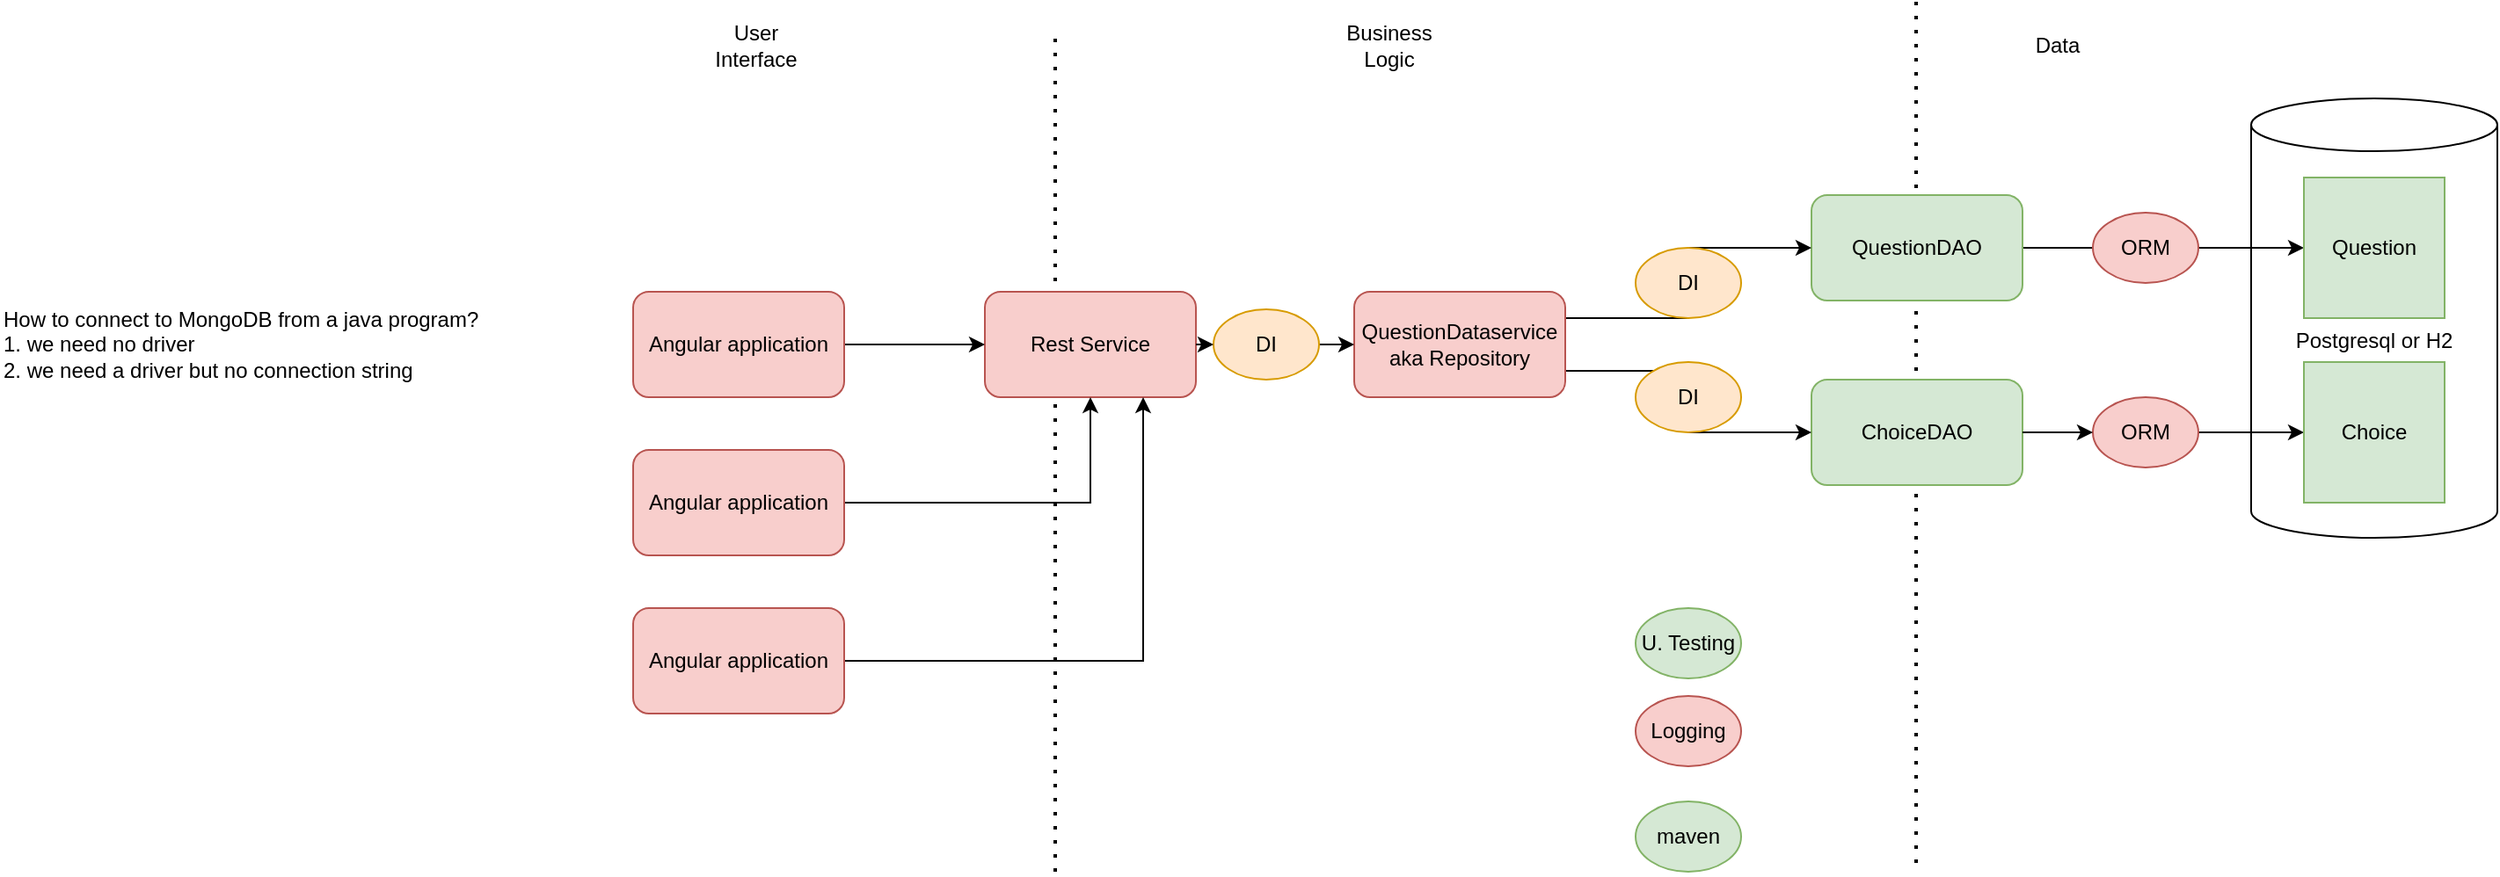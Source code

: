 <mxfile version="14.4.3" type="device" pages="3"><diagram id="Kkv0ApdDEV5jH6EFg98p" name="roadmap"><mxGraphModel dx="4747" dy="867" grid="1" gridSize="10" guides="1" tooltips="1" connect="1" arrows="1" fold="1" page="1" pageScale="1" pageWidth="3300" pageHeight="2339" math="0" shadow="0"><root><mxCell id="0"/><mxCell id="1" parent="0"/><mxCell id="iPCw-N0oo3vk8tLVuGO--15" value="" style="endArrow=none;dashed=1;html=1;dashPattern=1 3;strokeWidth=2;" parent="1" edge="1"><mxGeometry width="50" height="50" relative="1" as="geometry"><mxPoint x="-80" y="590" as="sourcePoint"/><mxPoint x="-80" y="110" as="targetPoint"/></mxGeometry></mxCell><mxCell id="iPCw-N0oo3vk8tLVuGO--32" value="" style="endArrow=none;dashed=1;html=1;dashPattern=1 3;strokeWidth=2;" parent="1" edge="1"><mxGeometry width="50" height="50" relative="1" as="geometry"><mxPoint x="409.5" y="585" as="sourcePoint"/><mxPoint x="409.5" y="95" as="targetPoint"/></mxGeometry></mxCell><mxCell id="iPCw-N0oo3vk8tLVuGO--1" value="Postgresql or H2" style="shape=cylinder3;whiteSpace=wrap;html=1;boundedLbl=1;backgroundOutline=1;size=15;" parent="1" vertex="1"><mxGeometry x="600" y="150" width="140" height="250" as="geometry"/></mxCell><mxCell id="iPCw-N0oo3vk8tLVuGO--4" style="edgeStyle=orthogonalEdgeStyle;rounded=0;orthogonalLoop=1;jettySize=auto;html=1;exitX=1;exitY=0.5;exitDx=0;exitDy=0;" parent="1" source="iPCw-N0oo3vk8tLVuGO--2" target="iPCw-N0oo3vk8tLVuGO--3" edge="1"><mxGeometry relative="1" as="geometry"/></mxCell><mxCell id="iPCw-N0oo3vk8tLVuGO--2" value="QuestionDAO" style="rounded=1;whiteSpace=wrap;html=1;fillColor=#d5e8d4;strokeColor=#82b366;" parent="1" vertex="1"><mxGeometry x="350" y="205" width="120" height="60" as="geometry"/></mxCell><mxCell id="iPCw-N0oo3vk8tLVuGO--3" value="Question" style="whiteSpace=wrap;html=1;aspect=fixed;fillColor=#d5e8d4;strokeColor=#82b366;" parent="1" vertex="1"><mxGeometry x="630" y="195" width="80" height="80" as="geometry"/></mxCell><mxCell id="iPCw-N0oo3vk8tLVuGO--7" style="edgeStyle=orthogonalEdgeStyle;rounded=0;orthogonalLoop=1;jettySize=auto;html=1;exitX=1;exitY=0.5;exitDx=0;exitDy=0;" parent="1" source="iPCw-N0oo3vk8tLVuGO--19" target="iPCw-N0oo3vk8tLVuGO--6" edge="1"><mxGeometry relative="1" as="geometry"/></mxCell><mxCell id="iPCw-N0oo3vk8tLVuGO--5" value="ChoiceDAO" style="rounded=1;whiteSpace=wrap;html=1;fillColor=#d5e8d4;strokeColor=#82b366;" parent="1" vertex="1"><mxGeometry x="350" y="310" width="120" height="60" as="geometry"/></mxCell><mxCell id="iPCw-N0oo3vk8tLVuGO--6" value="Choice" style="whiteSpace=wrap;html=1;aspect=fixed;fillColor=#d5e8d4;strokeColor=#82b366;" parent="1" vertex="1"><mxGeometry x="630" y="300" width="80" height="80" as="geometry"/></mxCell><mxCell id="iPCw-N0oo3vk8tLVuGO--8" value="How to connect to MongoDB from a java program?&lt;br&gt;1. we need no driver&lt;br&gt;2. we need a driver but no connection string" style="text;html=1;strokeColor=none;fillColor=none;align=left;verticalAlign=middle;whiteSpace=wrap;rounded=0;" parent="1" vertex="1"><mxGeometry x="-680" y="280" width="320" height="20" as="geometry"/></mxCell><mxCell id="iPCw-N0oo3vk8tLVuGO--10" style="edgeStyle=orthogonalEdgeStyle;rounded=0;orthogonalLoop=1;jettySize=auto;html=1;exitX=1;exitY=0.25;exitDx=0;exitDy=0;" parent="1" source="iPCw-N0oo3vk8tLVuGO--9" target="iPCw-N0oo3vk8tLVuGO--2" edge="1"><mxGeometry relative="1" as="geometry"/></mxCell><mxCell id="iPCw-N0oo3vk8tLVuGO--11" style="edgeStyle=orthogonalEdgeStyle;rounded=0;orthogonalLoop=1;jettySize=auto;html=1;exitX=1;exitY=0.75;exitDx=0;exitDy=0;entryX=0;entryY=0.5;entryDx=0;entryDy=0;" parent="1" source="iPCw-N0oo3vk8tLVuGO--9" target="iPCw-N0oo3vk8tLVuGO--5" edge="1"><mxGeometry relative="1" as="geometry"/></mxCell><mxCell id="iPCw-N0oo3vk8tLVuGO--9" value="QuestionDataservice&lt;br&gt;aka Repository" style="rounded=1;whiteSpace=wrap;html=1;fillColor=#f8cecc;strokeColor=#b85450;" parent="1" vertex="1"><mxGeometry x="90" y="260" width="120" height="60" as="geometry"/></mxCell><mxCell id="iPCw-N0oo3vk8tLVuGO--13" style="edgeStyle=orthogonalEdgeStyle;rounded=0;orthogonalLoop=1;jettySize=auto;html=1;exitX=1;exitY=0.5;exitDx=0;exitDy=0;entryX=0;entryY=0.5;entryDx=0;entryDy=0;" parent="1" source="iPCw-N0oo3vk8tLVuGO--23" target="iPCw-N0oo3vk8tLVuGO--9" edge="1"><mxGeometry relative="1" as="geometry"/></mxCell><mxCell id="iPCw-N0oo3vk8tLVuGO--12" value="Rest Service" style="rounded=1;whiteSpace=wrap;html=1;fillColor=#f8cecc;strokeColor=#b85450;" parent="1" vertex="1"><mxGeometry x="-120" y="260" width="120" height="60" as="geometry"/></mxCell><mxCell id="iPCw-N0oo3vk8tLVuGO--16" style="edgeStyle=orthogonalEdgeStyle;rounded=0;orthogonalLoop=1;jettySize=auto;html=1;exitX=1;exitY=0.5;exitDx=0;exitDy=0;entryX=0;entryY=0.5;entryDx=0;entryDy=0;" parent="1" source="iPCw-N0oo3vk8tLVuGO--14" target="iPCw-N0oo3vk8tLVuGO--12" edge="1"><mxGeometry relative="1" as="geometry"/></mxCell><mxCell id="iPCw-N0oo3vk8tLVuGO--14" value="Angular application" style="rounded=1;whiteSpace=wrap;html=1;fillColor=#f8cecc;strokeColor=#b85450;" parent="1" vertex="1"><mxGeometry x="-320" y="260" width="120" height="60" as="geometry"/></mxCell><mxCell id="iPCw-N0oo3vk8tLVuGO--18" value="ORM" style="ellipse;whiteSpace=wrap;html=1;align=center;fillColor=#f8cecc;strokeColor=#b85450;" parent="1" vertex="1"><mxGeometry x="510" y="215" width="60" height="40" as="geometry"/></mxCell><mxCell id="iPCw-N0oo3vk8tLVuGO--19" value="ORM" style="ellipse;whiteSpace=wrap;html=1;align=center;fillColor=#f8cecc;strokeColor=#b85450;" parent="1" vertex="1"><mxGeometry x="510" y="320" width="60" height="40" as="geometry"/></mxCell><mxCell id="iPCw-N0oo3vk8tLVuGO--20" style="edgeStyle=orthogonalEdgeStyle;rounded=0;orthogonalLoop=1;jettySize=auto;html=1;exitX=1;exitY=0.5;exitDx=0;exitDy=0;" parent="1" source="iPCw-N0oo3vk8tLVuGO--5" target="iPCw-N0oo3vk8tLVuGO--19" edge="1"><mxGeometry relative="1" as="geometry"><mxPoint x="470" y="340" as="sourcePoint"/><mxPoint x="630" y="340" as="targetPoint"/></mxGeometry></mxCell><mxCell id="iPCw-N0oo3vk8tLVuGO--21" value="DI" style="ellipse;whiteSpace=wrap;html=1;align=center;fillColor=#ffe6cc;strokeColor=#d79b00;" parent="1" vertex="1"><mxGeometry x="250" y="235" width="60" height="40" as="geometry"/></mxCell><mxCell id="iPCw-N0oo3vk8tLVuGO--22" value="DI" style="ellipse;whiteSpace=wrap;html=1;align=center;fillColor=#ffe6cc;strokeColor=#d79b00;" parent="1" vertex="1"><mxGeometry x="250" y="300" width="60" height="40" as="geometry"/></mxCell><mxCell id="iPCw-N0oo3vk8tLVuGO--23" value="DI" style="ellipse;whiteSpace=wrap;html=1;align=center;fillColor=#ffe6cc;strokeColor=#d79b00;" parent="1" vertex="1"><mxGeometry x="10" y="270" width="60" height="40" as="geometry"/></mxCell><mxCell id="iPCw-N0oo3vk8tLVuGO--24" style="edgeStyle=orthogonalEdgeStyle;rounded=0;orthogonalLoop=1;jettySize=auto;html=1;exitX=1;exitY=0.5;exitDx=0;exitDy=0;entryX=0;entryY=0.5;entryDx=0;entryDy=0;" parent="1" source="iPCw-N0oo3vk8tLVuGO--12" target="iPCw-N0oo3vk8tLVuGO--23" edge="1"><mxGeometry relative="1" as="geometry"><mxPoint y="290" as="sourcePoint"/><mxPoint x="90" y="290" as="targetPoint"/></mxGeometry></mxCell><mxCell id="iPCw-N0oo3vk8tLVuGO--25" value="U. Testing" style="ellipse;whiteSpace=wrap;html=1;align=center;fillColor=#d5e8d4;strokeColor=#82b366;" parent="1" vertex="1"><mxGeometry x="250" y="440" width="60" height="40" as="geometry"/></mxCell><mxCell id="iPCw-N0oo3vk8tLVuGO--26" value="Logging" style="ellipse;whiteSpace=wrap;html=1;align=center;fillColor=#f8cecc;strokeColor=#b85450;" parent="1" vertex="1"><mxGeometry x="250" y="490" width="60" height="40" as="geometry"/></mxCell><mxCell id="iPCw-N0oo3vk8tLVuGO--27" value="maven" style="ellipse;whiteSpace=wrap;html=1;align=center;fillColor=#d5e8d4;strokeColor=#82b366;" parent="1" vertex="1"><mxGeometry x="250" y="550" width="60" height="40" as="geometry"/></mxCell><mxCell id="iPCw-N0oo3vk8tLVuGO--29" style="edgeStyle=orthogonalEdgeStyle;rounded=0;orthogonalLoop=1;jettySize=auto;html=1;" parent="1" source="iPCw-N0oo3vk8tLVuGO--28" target="iPCw-N0oo3vk8tLVuGO--12" edge="1"><mxGeometry relative="1" as="geometry"/></mxCell><mxCell id="iPCw-N0oo3vk8tLVuGO--28" value="Angular application" style="rounded=1;whiteSpace=wrap;html=1;fillColor=#f8cecc;strokeColor=#b85450;" parent="1" vertex="1"><mxGeometry x="-320" y="350" width="120" height="60" as="geometry"/></mxCell><mxCell id="iPCw-N0oo3vk8tLVuGO--31" style="edgeStyle=orthogonalEdgeStyle;rounded=0;orthogonalLoop=1;jettySize=auto;html=1;entryX=0.75;entryY=1;entryDx=0;entryDy=0;" parent="1" source="iPCw-N0oo3vk8tLVuGO--30" target="iPCw-N0oo3vk8tLVuGO--12" edge="1"><mxGeometry relative="1" as="geometry"/></mxCell><mxCell id="iPCw-N0oo3vk8tLVuGO--30" value="Angular application" style="rounded=1;whiteSpace=wrap;html=1;fillColor=#f8cecc;strokeColor=#b85450;" parent="1" vertex="1"><mxGeometry x="-320" y="440" width="120" height="60" as="geometry"/></mxCell><mxCell id="iPCw-N0oo3vk8tLVuGO--33" value="Data" style="text;html=1;strokeColor=none;fillColor=none;align=center;verticalAlign=middle;whiteSpace=wrap;rounded=0;" parent="1" vertex="1"><mxGeometry x="470" y="110" width="40" height="20" as="geometry"/></mxCell><mxCell id="iPCw-N0oo3vk8tLVuGO--34" value="Business Logic" style="text;html=1;strokeColor=none;fillColor=none;align=center;verticalAlign=middle;whiteSpace=wrap;rounded=0;" parent="1" vertex="1"><mxGeometry x="90" y="110" width="40" height="20" as="geometry"/></mxCell><mxCell id="iPCw-N0oo3vk8tLVuGO--35" value="User Interface" style="text;html=1;strokeColor=none;fillColor=none;align=center;verticalAlign=middle;whiteSpace=wrap;rounded=0;" parent="1" vertex="1"><mxGeometry x="-270" y="110" width="40" height="20" as="geometry"/></mxCell></root></mxGraphModel></diagram><diagram id="_HJwE6uxq1Sk8v5rZ9CI" name="ORM"><mxGraphModel dx="868" dy="520" grid="1" gridSize="10" guides="1" tooltips="1" connect="1" arrows="1" fold="1" page="1" pageScale="1" pageWidth="3300" pageHeight="2339" math="0" shadow="0"><root><mxCell id="FlCdFFemsUalm9avuRiI-0"/><mxCell id="FlCdFFemsUalm9avuRiI-1" parent="FlCdFFemsUalm9avuRiI-0"/><mxCell id="FlCdFFemsUalm9avuRiI-13" value="Question" style="swimlane;fontStyle=0;align=center;verticalAlign=top;childLayout=stackLayout;horizontal=1;startSize=40;horizontalStack=0;resizeParent=1;resizeParentMax=0;resizeLast=0;collapsible=0;marginBottom=0;html=1;" vertex="1" parent="FlCdFFemsUalm9avuRiI-1"><mxGeometry x="220" y="180" width="140" height="70" as="geometry"/></mxCell><mxCell id="FlCdFFemsUalm9avuRiI-14" value="String title&lt;br&gt;int id" style="text;html=1;strokeColor=none;fillColor=none;align=left;verticalAlign=middle;spacingLeft=4;spacingRight=4;overflow=hidden;rotatable=0;points=[[0,0.5],[1,0.5]];portConstraint=eastwest;" vertex="1" parent="FlCdFFemsUalm9avuRiI-13"><mxGeometry y="40" width="140" height="30" as="geometry"/></mxCell><mxCell id="FlCdFFemsUalm9avuRiI-15" value="QUESTIONS" style="shape=table;html=1;whiteSpace=wrap;startSize=30;container=1;collapsible=0;childLayout=tableLayout;fontStyle=1;align=center;" vertex="1" parent="FlCdFFemsUalm9avuRiI-1"><mxGeometry x="310" y="10" width="180" height="150" as="geometry"/></mxCell><mxCell id="FlCdFFemsUalm9avuRiI-16" value="" style="shape=partialRectangle;html=1;whiteSpace=wrap;collapsible=0;dropTarget=0;pointerEvents=0;fillColor=none;top=0;left=0;bottom=0;right=0;points=[[0,0.5],[1,0.5]];portConstraint=eastwest;" vertex="1" parent="FlCdFFemsUalm9avuRiI-15"><mxGeometry y="30" width="180" height="40" as="geometry"/></mxCell><mxCell id="FlCdFFemsUalm9avuRiI-17" value="id" style="shape=partialRectangle;html=1;whiteSpace=wrap;connectable=0;fillColor=none;top=0;left=0;bottom=0;right=0;overflow=hidden;" vertex="1" parent="FlCdFFemsUalm9avuRiI-16"><mxGeometry width="60" height="40" as="geometry"/></mxCell><mxCell id="FlCdFFemsUalm9avuRiI-18" value="title" style="shape=partialRectangle;html=1;whiteSpace=wrap;connectable=0;fillColor=none;top=0;left=0;bottom=0;right=0;overflow=hidden;" vertex="1" parent="FlCdFFemsUalm9avuRiI-16"><mxGeometry x="60" width="60" height="40" as="geometry"/></mxCell><mxCell id="FlCdFFemsUalm9avuRiI-19" value="..." style="shape=partialRectangle;html=1;whiteSpace=wrap;connectable=0;fillColor=none;top=0;left=0;bottom=0;right=0;overflow=hidden;" vertex="1" parent="FlCdFFemsUalm9avuRiI-16"><mxGeometry x="120" width="60" height="40" as="geometry"/></mxCell><mxCell id="FlCdFFemsUalm9avuRiI-20" value="" style="shape=partialRectangle;html=1;whiteSpace=wrap;collapsible=0;dropTarget=0;pointerEvents=0;fillColor=none;top=0;left=0;bottom=0;right=0;points=[[0,0.5],[1,0.5]];portConstraint=eastwest;" vertex="1" parent="FlCdFFemsUalm9avuRiI-15"><mxGeometry y="70" width="180" height="40" as="geometry"/></mxCell><mxCell id="FlCdFFemsUalm9avuRiI-21" value="" style="shape=partialRectangle;html=1;whiteSpace=wrap;connectable=0;fillColor=none;top=0;left=0;bottom=0;right=0;overflow=hidden;" vertex="1" parent="FlCdFFemsUalm9avuRiI-20"><mxGeometry width="60" height="40" as="geometry"/></mxCell><mxCell id="FlCdFFemsUalm9avuRiI-22" value="" style="shape=partialRectangle;html=1;whiteSpace=wrap;connectable=0;fillColor=none;top=0;left=0;bottom=0;right=0;overflow=hidden;" vertex="1" parent="FlCdFFemsUalm9avuRiI-20"><mxGeometry x="60" width="60" height="40" as="geometry"/></mxCell><mxCell id="FlCdFFemsUalm9avuRiI-23" value="" style="shape=partialRectangle;html=1;whiteSpace=wrap;connectable=0;fillColor=none;top=0;left=0;bottom=0;right=0;overflow=hidden;" vertex="1" parent="FlCdFFemsUalm9avuRiI-20"><mxGeometry x="120" width="60" height="40" as="geometry"/></mxCell><mxCell id="FlCdFFemsUalm9avuRiI-24" value="" style="shape=partialRectangle;html=1;whiteSpace=wrap;collapsible=0;dropTarget=0;pointerEvents=0;fillColor=none;top=0;left=0;bottom=0;right=0;points=[[0,0.5],[1,0.5]];portConstraint=eastwest;" vertex="1" parent="FlCdFFemsUalm9avuRiI-15"><mxGeometry y="110" width="180" height="40" as="geometry"/></mxCell><mxCell id="FlCdFFemsUalm9avuRiI-25" value="" style="shape=partialRectangle;html=1;whiteSpace=wrap;connectable=0;fillColor=none;top=0;left=0;bottom=0;right=0;overflow=hidden;" vertex="1" parent="FlCdFFemsUalm9avuRiI-24"><mxGeometry width="60" height="40" as="geometry"/></mxCell><mxCell id="FlCdFFemsUalm9avuRiI-26" value="" style="shape=partialRectangle;html=1;whiteSpace=wrap;connectable=0;fillColor=none;top=0;left=0;bottom=0;right=0;overflow=hidden;" vertex="1" parent="FlCdFFemsUalm9avuRiI-24"><mxGeometry x="60" width="60" height="40" as="geometry"/></mxCell><mxCell id="FlCdFFemsUalm9avuRiI-27" value="" style="shape=partialRectangle;html=1;whiteSpace=wrap;connectable=0;fillColor=none;top=0;left=0;bottom=0;right=0;overflow=hidden;" vertex="1" parent="FlCdFFemsUalm9avuRiI-24"><mxGeometry x="120" width="60" height="40" as="geometry"/></mxCell><mxCell id="FlCdFFemsUalm9avuRiI-28" value="" style="endArrow=classic;html=1;entryX=0.511;entryY=1.025;entryDx=0;entryDy=0;entryPerimeter=0;exitX=0.364;exitY=0.033;exitDx=0;exitDy=0;exitPerimeter=0;" edge="1" parent="FlCdFFemsUalm9avuRiI-1" source="FlCdFFemsUalm9avuRiI-14" target="FlCdFFemsUalm9avuRiI-24"><mxGeometry width="50" height="50" relative="1" as="geometry"><mxPoint x="370" y="230" as="sourcePoint"/><mxPoint x="580" y="310" as="targetPoint"/></mxGeometry></mxCell><mxCell id="FlCdFFemsUalm9avuRiI-29" value="" style="endArrow=classic;html=1;exitX=0.164;exitY=1.1;exitDx=0;exitDy=0;exitPerimeter=0;entryX=0.111;entryY=1.1;entryDx=0;entryDy=0;entryPerimeter=0;" edge="1" parent="FlCdFFemsUalm9avuRiI-1" source="FlCdFFemsUalm9avuRiI-14" target="FlCdFFemsUalm9avuRiI-24"><mxGeometry width="50" height="50" relative="1" as="geometry"><mxPoint x="270" y="450" as="sourcePoint"/><mxPoint x="320" y="400" as="targetPoint"/></mxGeometry></mxCell></root></mxGraphModel></diagram><diagram id="OqMZz_4tGUsMA8eIbpcT" name="Hibernate"><mxGraphModel dx="868" dy="520" grid="1" gridSize="10" guides="1" tooltips="1" connect="1" arrows="1" fold="1" page="1" pageScale="1" pageWidth="3300" pageHeight="2339" math="0" shadow="0"><root><mxCell id="0qXHUAN5NofsUWZfVxIp-0"/><mxCell id="0qXHUAN5NofsUWZfVxIp-1" parent="0qXHUAN5NofsUWZfVxIp-0"/><mxCell id="0qXHUAN5NofsUWZfVxIp-5" style="edgeStyle=orthogonalEdgeStyle;rounded=0;orthogonalLoop=1;jettySize=auto;html=1;exitX=1;exitY=0.5;exitDx=0;exitDy=0;entryX=0;entryY=0.5;entryDx=0;entryDy=0;" edge="1" parent="0qXHUAN5NofsUWZfVxIp-1" source="0qXHUAN5NofsUWZfVxIp-6" target="0qXHUAN5NofsUWZfVxIp-4"><mxGeometry relative="1" as="geometry"/></mxCell><mxCell id="0qXHUAN5NofsUWZfVxIp-9" style="edgeStyle=orthogonalEdgeStyle;rounded=0;orthogonalLoop=1;jettySize=auto;html=1;exitX=0.5;exitY=0;exitDx=0;exitDy=0;" edge="1" parent="0qXHUAN5NofsUWZfVxIp-1" source="0qXHUAN5NofsUWZfVxIp-2" target="0qXHUAN5NofsUWZfVxIp-8"><mxGeometry relative="1" as="geometry"/></mxCell><mxCell id="0qXHUAN5NofsUWZfVxIp-14" style="edgeStyle=orthogonalEdgeStyle;rounded=0;orthogonalLoop=1;jettySize=auto;html=1;exitX=0.5;exitY=1;exitDx=0;exitDy=0;entryX=0;entryY=0.5;entryDx=0;entryDy=0;entryPerimeter=0;" edge="1" parent="0qXHUAN5NofsUWZfVxIp-1" source="0qXHUAN5NofsUWZfVxIp-2" target="0qXHUAN5NofsUWZfVxIp-13"><mxGeometry relative="1" as="geometry"/></mxCell><mxCell id="0qXHUAN5NofsUWZfVxIp-2" value="instance" style="rounded=0;whiteSpace=wrap;html=1;dashed=1;" vertex="1" parent="0qXHUAN5NofsUWZfVxIp-1"><mxGeometry x="140" y="130" width="120" height="60" as="geometry"/></mxCell><mxCell id="0qXHUAN5NofsUWZfVxIp-3" value="db" style="shape=cylinder3;whiteSpace=wrap;html=1;boundedLbl=1;backgroundOutline=1;size=15;" vertex="1" parent="0qXHUAN5NofsUWZfVxIp-1"><mxGeometry x="570" y="140" width="140" height="130" as="geometry"/></mxCell><mxCell id="0qXHUAN5NofsUWZfVxIp-4" value="Table" style="rounded=0;whiteSpace=wrap;html=1;" vertex="1" parent="0qXHUAN5NofsUWZfVxIp-1"><mxGeometry x="580" y="240" width="120" height="60" as="geometry"/></mxCell><mxCell id="0qXHUAN5NofsUWZfVxIp-11" style="edgeStyle=orthogonalEdgeStyle;rounded=0;orthogonalLoop=1;jettySize=auto;html=1;exitX=0.5;exitY=0;exitDx=0;exitDy=0;" edge="1" parent="0qXHUAN5NofsUWZfVxIp-1" source="0qXHUAN5NofsUWZfVxIp-6" target="0qXHUAN5NofsUWZfVxIp-10"><mxGeometry relative="1" as="geometry"/></mxCell><mxCell id="0qXHUAN5NofsUWZfVxIp-6" value="ORM" style="ellipse;whiteSpace=wrap;html=1;" vertex="1" parent="0qXHUAN5NofsUWZfVxIp-1"><mxGeometry x="410" y="190" width="120" height="80" as="geometry"/></mxCell><mxCell id="0qXHUAN5NofsUWZfVxIp-7" style="edgeStyle=orthogonalEdgeStyle;rounded=0;orthogonalLoop=1;jettySize=auto;html=1;exitX=1;exitY=0.5;exitDx=0;exitDy=0;entryX=0;entryY=0.5;entryDx=0;entryDy=0;" edge="1" parent="0qXHUAN5NofsUWZfVxIp-1" source="0qXHUAN5NofsUWZfVxIp-2" target="0qXHUAN5NofsUWZfVxIp-6"><mxGeometry relative="1" as="geometry"><mxPoint x="350" y="170" as="sourcePoint"/><mxPoint x="580" y="270" as="targetPoint"/></mxGeometry></mxCell><mxCell id="0qXHUAN5NofsUWZfVxIp-12" value="sessionFactory.save()" style="edgeLabel;html=1;align=center;verticalAlign=middle;resizable=0;points=[];" vertex="1" connectable="0" parent="0qXHUAN5NofsUWZfVxIp-7"><mxGeometry x="-0.217" y="5" relative="1" as="geometry"><mxPoint as="offset"/></mxGeometry></mxCell><mxCell id="0qXHUAN5NofsUWZfVxIp-8" value="Class" style="rounded=0;whiteSpace=wrap;html=1;" vertex="1" parent="0qXHUAN5NofsUWZfVxIp-1"><mxGeometry x="140" y="20" width="120" height="60" as="geometry"/></mxCell><mxCell id="0qXHUAN5NofsUWZfVxIp-10" value="instance" style="rounded=0;whiteSpace=wrap;html=1;dashed=1;" vertex="1" parent="0qXHUAN5NofsUWZfVxIp-1"><mxGeometry x="410" y="100" width="120" height="60" as="geometry"/></mxCell><mxCell id="0qXHUAN5NofsUWZfVxIp-13" value="graph db" style="shape=cylinder3;whiteSpace=wrap;html=1;boundedLbl=1;backgroundOutline=1;size=15;" vertex="1" parent="0qXHUAN5NofsUWZfVxIp-1"><mxGeometry x="570" y="400" width="140" height="130" as="geometry"/></mxCell></root></mxGraphModel></diagram></mxfile>